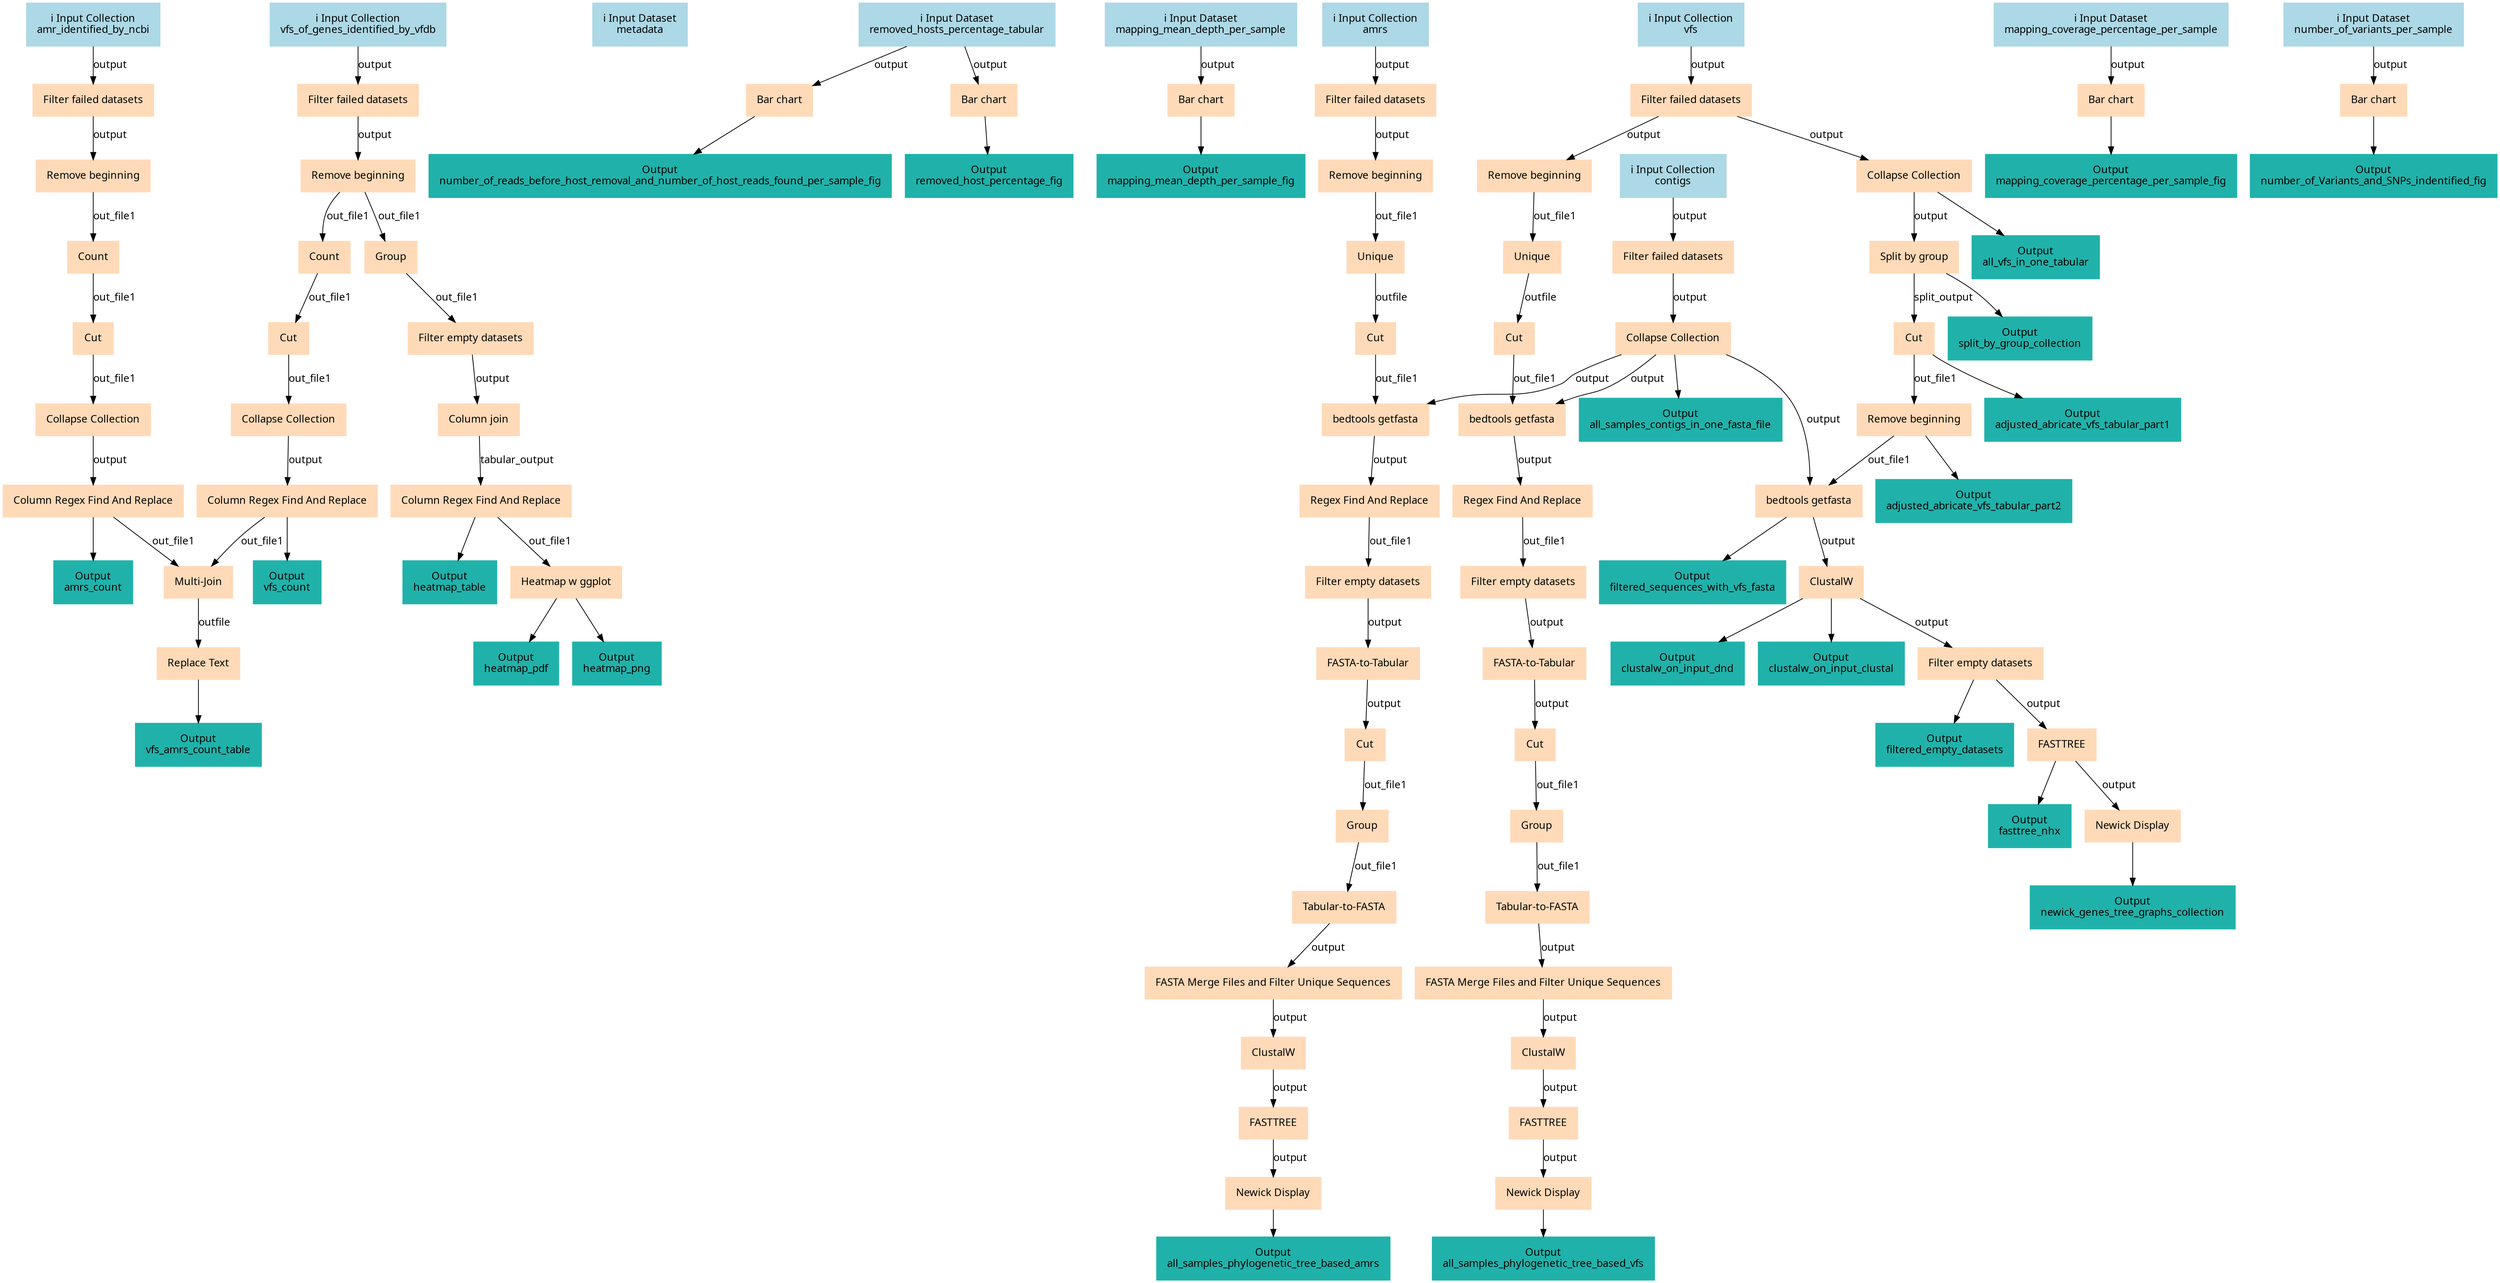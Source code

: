 digraph main {
  node [fontname="Atkinson Hyperlegible", shape=box, color=white,style=filled,color=peachpuff,margin="0.2,0.2"];
  edge [fontname="Atkinson Hyperlegible"];
  0[color=lightblue,label="ℹ️ Input Collection\namr_identified_by_ncbi"]
  1[color=lightblue,label="ℹ️ Input Collection\nvfs_of_genes_identified_by_vfdb"]
  2[color=lightblue,label="ℹ️ Input Dataset\nmetadata"]
  3[color=lightblue,label="ℹ️ Input Dataset\nremoved_hosts_percentage_tabular"]
  4[color=lightblue,label="ℹ️ Input Dataset\nmapping_mean_depth_per_sample"]
  5[color=lightblue,label="ℹ️ Input Collection\namrs"]
  6[color=lightblue,label="ℹ️ Input Dataset\nmapping_coverage_percentage_per_sample"]
  7[color=lightblue,label="ℹ️ Input Dataset\nnumber_of_variants_per_sample"]
  8[color=lightblue,label="ℹ️ Input Collection\ncontigs"]
  9[color=lightblue,label="ℹ️ Input Collection\nvfs"]
  10[label="Filter failed datasets"]
  0 -> 10 [label="output"]
  11[label="Filter failed datasets"]
  1 -> 11 [label="output"]
  12[label="Bar chart"]
  3 -> 12 [label="output"]
  k0961166e38b644e393db100d821b0070[color=lightseagreen,label="Output\nnumber_of_reads_before_host_removal_and_number_of_host_reads_found_per_sample_fig"]
  12 -> k0961166e38b644e393db100d821b0070
  13[label="Bar chart"]
  3 -> 13 [label="output"]
  k548975e5461949fc9e954d7f4d761dfd[color=lightseagreen,label="Output\nremoved_host_percentage_fig"]
  13 -> k548975e5461949fc9e954d7f4d761dfd
  14[label="Bar chart"]
  4 -> 14 [label="output"]
  ka71ebb6711544f25a62de8fa2b839e2e[color=lightseagreen,label="Output\nmapping_mean_depth_per_sample_fig"]
  14 -> ka71ebb6711544f25a62de8fa2b839e2e
  15[label="Filter failed datasets"]
  5 -> 15 [label="output"]
  16[label="Bar chart"]
  6 -> 16 [label="output"]
  k2567360ed39f431684f577aaf8e8198c[color=lightseagreen,label="Output\nmapping_coverage_percentage_per_sample_fig"]
  16 -> k2567360ed39f431684f577aaf8e8198c
  17[label="Bar chart"]
  7 -> 17 [label="output"]
  k68c76f06d2ea42809e6fa7b4f1568389[color=lightseagreen,label="Output\nnumber_of_Variants_and_SNPs_indentified_fig"]
  17 -> k68c76f06d2ea42809e6fa7b4f1568389
  18[label="Filter failed datasets"]
  8 -> 18 [label="output"]
  19[label="Filter failed datasets"]
  9 -> 19 [label="output"]
  20[label="Remove beginning"]
  10 -> 20 [label="output"]
  21[label="Remove beginning"]
  11 -> 21 [label="output"]
  22[label="Remove beginning"]
  15 -> 22 [label="output"]
  23[label="Collapse Collection"]
  18 -> 23 [label="output"]
  k86910e3957bf4a76ac4c739340fd2387[color=lightseagreen,label="Output\nall_samples_contigs_in_one_fasta_file"]
  23 -> k86910e3957bf4a76ac4c739340fd2387
  24[label="Collapse Collection"]
  19 -> 24 [label="output"]
  k02b996c6a9124e4eb3ec49601faaa452[color=lightseagreen,label="Output\nall_vfs_in_one_tabular"]
  24 -> k02b996c6a9124e4eb3ec49601faaa452
  25[label="Remove beginning"]
  19 -> 25 [label="output"]
  26[label="Count"]
  20 -> 26 [label="out_file1"]
  27[label="Count"]
  21 -> 27 [label="out_file1"]
  28[label="Group"]
  21 -> 28 [label="out_file1"]
  29[label="Unique"]
  22 -> 29 [label="out_file1"]
  30[label="Split by group"]
  24 -> 30 [label="output"]
  k59f8cb09424b47b1b94ba612c2610cab[color=lightseagreen,label="Output\nsplit_by_group_collection"]
  30 -> k59f8cb09424b47b1b94ba612c2610cab
  31[label="Unique"]
  25 -> 31 [label="out_file1"]
  32[label="Cut"]
  26 -> 32 [label="out_file1"]
  33[label="Cut"]
  27 -> 33 [label="out_file1"]
  34[label="Filter empty datasets"]
  28 -> 34 [label="out_file1"]
  35[label="Cut"]
  29 -> 35 [label="outfile"]
  36[label="Cut"]
  30 -> 36 [label="split_output"]
  keeb25a51ea214a19a19655d5bd919b10[color=lightseagreen,label="Output\nadjusted_abricate_vfs_tabular_part1"]
  36 -> keeb25a51ea214a19a19655d5bd919b10
  37[label="Cut"]
  31 -> 37 [label="outfile"]
  38[label="Collapse Collection"]
  32 -> 38 [label="out_file1"]
  39[label="Collapse Collection"]
  33 -> 39 [label="out_file1"]
  40[label="Column join"]
  34 -> 40 [label="output"]
  41[label="bedtools getfasta"]
  23 -> 41 [label="output"]
  35 -> 41 [label="out_file1"]
  42[label="Remove beginning"]
  36 -> 42 [label="out_file1"]
  kaaaa444608174e5caa1b9ec384f2a363[color=lightseagreen,label="Output\nadjusted_abricate_vfs_tabular_part2"]
  42 -> kaaaa444608174e5caa1b9ec384f2a363
  43[label="bedtools getfasta"]
  23 -> 43 [label="output"]
  37 -> 43 [label="out_file1"]
  44[label="Column Regex Find And Replace"]
  38 -> 44 [label="output"]
  k4809c36b31ef46648e4e47f0f72152de[color=lightseagreen,label="Output\namrs_count"]
  44 -> k4809c36b31ef46648e4e47f0f72152de
  45[label="Column Regex Find And Replace"]
  39 -> 45 [label="output"]
  k87efc81d4d844af3831fdfe033c59f78[color=lightseagreen,label="Output\nvfs_count"]
  45 -> k87efc81d4d844af3831fdfe033c59f78
  46[label="Column Regex Find And Replace"]
  40 -> 46 [label="tabular_output"]
  kf5c221e300ef48349a5fa94c97fd6764[color=lightseagreen,label="Output\nheatmap_table"]
  46 -> kf5c221e300ef48349a5fa94c97fd6764
  47[label="Regex Find And Replace"]
  41 -> 47 [label="output"]
  48[label="bedtools getfasta"]
  23 -> 48 [label="output"]
  42 -> 48 [label="out_file1"]
  k82ce210789a3438c95bbdc871b5258b7[color=lightseagreen,label="Output\nfiltered_sequences_with_vfs_fasta"]
  48 -> k82ce210789a3438c95bbdc871b5258b7
  49[label="Regex Find And Replace"]
  43 -> 49 [label="output"]
  50[label="Multi-Join"]
  45 -> 50 [label="out_file1"]
  44 -> 50 [label="out_file1"]
  51[label="Heatmap w ggplot"]
  46 -> 51 [label="out_file1"]
  kc0417c91a5134c6a9a623aac2f1f8e85[color=lightseagreen,label="Output\nheatmap_pdf"]
  51 -> kc0417c91a5134c6a9a623aac2f1f8e85
  k97816bc2fd0c4077a7218dd1470879d1[color=lightseagreen,label="Output\nheatmap_png"]
  51 -> k97816bc2fd0c4077a7218dd1470879d1
  52[label="Filter empty datasets"]
  47 -> 52 [label="out_file1"]
  53[label="ClustalW"]
  48 -> 53 [label="output"]
  k9b7bd78cf112480ba7dfc10711af254c[color=lightseagreen,label="Output\nclustalw_on_input_dnd"]
  53 -> k9b7bd78cf112480ba7dfc10711af254c
  k6af2032224da403680de37bed2d25848[color=lightseagreen,label="Output\nclustalw_on_input_clustal"]
  53 -> k6af2032224da403680de37bed2d25848
  54[label="Filter empty datasets"]
  49 -> 54 [label="out_file1"]
  55[label="Replace Text"]
  50 -> 55 [label="outfile"]
  k91745da00b8d4a7ab927b36107f17ec5[color=lightseagreen,label="Output\nvfs_amrs_count_table"]
  55 -> k91745da00b8d4a7ab927b36107f17ec5
  56[label="FASTA-to-Tabular"]
  52 -> 56 [label="output"]
  57[label="Filter empty datasets"]
  53 -> 57 [label="output"]
  k32d00c1d68c440698d5d023aabdfadbe[color=lightseagreen,label="Output\nfiltered_empty_datasets"]
  57 -> k32d00c1d68c440698d5d023aabdfadbe
  58[label="FASTA-to-Tabular"]
  54 -> 58 [label="output"]
  59[label="Cut"]
  56 -> 59 [label="output"]
  60[label="FASTTREE"]
  57 -> 60 [label="output"]
  kaacdfe45eb0c4f6ea479eeb170774757[color=lightseagreen,label="Output\nfasttree_nhx"]
  60 -> kaacdfe45eb0c4f6ea479eeb170774757
  61[label="Cut"]
  58 -> 61 [label="output"]
  62[label="Group"]
  59 -> 62 [label="out_file1"]
  63[label="Newick Display"]
  60 -> 63 [label="output"]
  k0c22178cdc85413780e2f3040b92bd20[color=lightseagreen,label="Output\nnewick_genes_tree_graphs_collection"]
  63 -> k0c22178cdc85413780e2f3040b92bd20
  64[label="Group"]
  61 -> 64 [label="out_file1"]
  65[label="Tabular-to-FASTA"]
  62 -> 65 [label="out_file1"]
  66[label="Tabular-to-FASTA"]
  64 -> 66 [label="out_file1"]
  67[label="FASTA Merge Files and Filter Unique Sequences"]
  65 -> 67 [label="output"]
  68[label="FASTA Merge Files and Filter Unique Sequences"]
  66 -> 68 [label="output"]
  69[label="ClustalW"]
  67 -> 69 [label="output"]
  70[label="ClustalW"]
  68 -> 70 [label="output"]
  71[label="FASTTREE"]
  69 -> 71 [label="output"]
  72[label="FASTTREE"]
  70 -> 72 [label="output"]
  73[label="Newick Display"]
  71 -> 73 [label="output"]
  k1f9cb2cf219f48de8058d6d45f3b3158[color=lightseagreen,label="Output\nall_samples_phylogenetic_tree_based_amrs"]
  73 -> k1f9cb2cf219f48de8058d6d45f3b3158
  74[label="Newick Display"]
  72 -> 74 [label="output"]
  k6bb4b32b7cca4e048120be9f64ccba39[color=lightseagreen,label="Output\nall_samples_phylogenetic_tree_based_vfs"]
  74 -> k6bb4b32b7cca4e048120be9f64ccba39
}